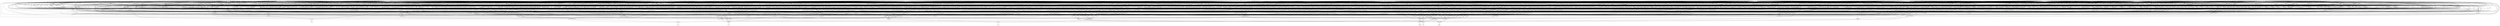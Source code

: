 digraph G {
    396 -> 416;
    366 -> 416;
    222 -> 416;
    83 -> 416;
    980 -> 83;
    889 -> 83;
    418 -> 83;
    643 -> 83;
    59 -> 980;
    467 -> 980;
    441 -> 980;
    473 -> 980;
    1065 -> 473;
    1063 -> 473;
    407 -> 473;
    455 -> 1063;
    59 -> 1063;
    439 -> 455;
    529 -> 455;
    624 -> 407;
    396 -> 407;
    435 -> 1065;
    439 -> 1065;
    529 -> 1065;
    687 -> 1065;
    378 -> 467;
    687 -> 467;
    435 -> 378;
    439 -> 378;
    396 -> 378;
    411 -> 441;
    982 -> 441;
    610 -> 441;
    529 -> 982;
    439 -> 982;
    439 -> 411;
    396 -> 411;
    529 -> 411;
    426 -> 610;
    59 -> 610;
    719 -> 889;
    356 -> 889;
    475 -> 889;
    1142 -> 889;
    401 -> 475;
    396 -> 475;
    380 -> 475;
    426 -> 380;
    687 -> 380;
    59 -> 401;
    529 -> 401;
    439 -> 1142;
    426 -> 1142;
    335 -> 1142;
    396 -> 1142;
    435 -> 335;
    624 -> 335;
    59 -> 335;
    439 -> 356;
    396 -> 356;
    687 -> 356;
    59 -> 719;
    426 -> 719;
    719 -> 418;
    318 -> 418;
    335 -> 418;
    500 -> 418;
    396 -> 500;
    426 -> 500;
    687 -> 318;
    439 -> 318;
    426 -> 643;
    439 -> 643;
    392 -> 643;
    249 -> 643;
    624 -> 249;
    435 -> 249;
    529 -> 392;
    687 -> 392;
    439 -> 392;
    296 -> 366;
    249 -> 366;
    397 -> 366;
    352 -> 366;
    426 -> 397;
    624 -> 397;
    850 -> 397;
    529 -> 850;
    59 -> 850;
    59 -> 352;
    687 -> 352;
    435 -> 352;
    529 -> 296;
    687 -> 296;
    392 -> 222;
    614 -> 222;
    426 -> 222;
    477 -> 222;
    335 -> 477;
    426 -> 477;
    352 -> 477;
    439 -> 477;
    439 -> 614;
    396 -> 614;
    529 -> 614;
    687 -> 614;
    176 -> 491;
    903 -> 491;
    526 -> 491;
    240 -> 491;
    519 -> 240;
    389 -> 240;
    598 -> 240;
    514 -> 240;
    447 -> 514;
    446 -> 514;
    509 -> 514;
    591 -> 514;
    539 -> 509;
    479 -> 509;
    413 -> 509;
    937 -> 509;
    348 -> 937;
    375 -> 937;
    663 -> 937;
    1041 -> 937;
    1074 -> 1041;
    348 -> 1041;
    59 -> 1041;
    663 -> 1041;
    529 -> 1074;
    399 -> 1074;
    426 -> 375;
    59 -> 375;
    399 -> 375;
    687 -> 375;
    576 -> 479;
    687 -> 479;
    624 -> 576;
    529 -> 576;
    610 -> 413;
    348 -> 413;
    566 -> 413;
    687 -> 413;
    327 -> 566;
    449 -> 566;
    348 -> 539;
    327 -> 539;
    399 -> 539;
    687 -> 591;
    194 -> 591;
    530 -> 591;
    1086 -> 530;
    566 -> 530;
    326 -> 530;
    59 -> 1086;
    687 -> 1086;
    327 -> 194;
    449 -> 194;
    435 -> 194;
    399 -> 194;
    569 -> 447;
    566 -> 447;
    326 -> 447;
    348 -> 569;
    435 -> 569;
    432 -> 569;
    624 -> 432;
    687 -> 432;
    379 -> 446;
    452 -> 446;
    449 -> 446;
    426 -> 379;
    326 -> 379;
    529 -> 452;
    663 -> 452;
    483 -> 389;
    360 -> 389;
    329 -> 389;
    547 -> 389;
    452 -> 329;
    339 -> 329;
    1155 -> 329;
    315 -> 329;
    649 -> 315;
    324 -> 315;
    529 -> 315;
    920 -> 315;
    137 -> 324;
    435 -> 324;
    399 -> 324;
    449 -> 137;
    327 -> 137;
    963 -> 920;
    362 -> 920;
    375 -> 920;
    535 -> 920;
    399 -> 963;
    326 -> 963;
    348 -> 535;
    327 -> 535;
    435 -> 362;
    687 -> 362;
    348 -> 649;
    327 -> 649;
    426 -> 649;
    399 -> 649;
    1100 -> 339;
    449 -> 339;
    326 -> 339;
    624 -> 1100;
    348 -> 1100;
    260 -> 1155;
    529 -> 1155;
    348 -> 260;
    426 -> 260;
    399 -> 260;
    663 -> 260;
    399 -> 547;
    476 -> 547;
    486 -> 547;
    718 -> 547;
    401 -> 476;
    348 -> 476;
    327 -> 476;
    592 -> 476;
    484 -> 592;
    382 -> 592;
    624 -> 484;
    327 -> 484;
    449 -> 382;
    529 -> 382;
    646 -> 718;
    309 -> 718;
    602 -> 718;
    624 -> 309;
    399 -> 309;
    449 -> 646;
    663 -> 646;
    624 -> 602;
    435 -> 602;
    663 -> 602;
    449 -> 486;
    435 -> 486;
    379 -> 486;
    79 -> 486;
    399 -> 79;
    663 -> 79;
    1086 -> 483;
    401 -> 483;
    599 -> 483;
    369 -> 483;
    399 -> 369;
    326 -> 369;
    663 -> 369;
    435 -> 599;
    624 -> 599;
    348 -> 599;
    59 -> 360;
    599 -> 360;
    302 -> 360;
    1074 -> 360;
    327 -> 302;
    326 -> 302;
    1086 -> 598;
    299 -> 598;
    377 -> 598;
    349 -> 598;
    494 -> 349;
    663 -> 349;
    559 -> 349;
    543 -> 349;
    719 -> 559;
    298 -> 559;
    348 -> 298;
    529 -> 298;
    327 -> 543;
    449 -> 543;
    435 -> 494;
    624 -> 494;
    327 -> 494;
    310 -> 299;
    663 -> 299;
    348 -> 310;
    449 -> 310;
    323 -> 377;
    529 -> 377;
    326 -> 377;
    327 -> 323;
    449 -> 323;
    426 -> 323;
    644 -> 519;
    687 -> 519;
    657 -> 519;
    297 -> 519;
    348 -> 657;
    432 -> 657;
    1086 -> 657;
    348 -> 644;
    435 -> 644;
    449 -> 297;
    326 -> 297;
    663 -> 297;
    457 -> 903;
    646 -> 903;
    346 -> 903;
    327 -> 903;
    657 -> 346;
    963 -> 346;
    319 -> 346;
    687 -> 346;
    426 -> 319;
    326 -> 319;
    249 -> 319;
    399 -> 319;
    326 -> 457;
    429 -> 457;
    559 -> 457;
    348 -> 429;
    292 -> 429;
    401 -> 429;
    435 -> 292;
    529 -> 292;
    291 -> 526;
    305 -> 526;
    546 -> 526;
    520 -> 526;
    370 -> 291;
    429 -> 291;
    543 -> 291;
    326 -> 291;
    624 -> 370;
    435 -> 370;
    529 -> 370;
    566 -> 305;
    379 -> 305;
    1041 -> 305;
    687 -> 305;
    557 -> 546;
    529 -> 546;
    563 -> 546;
    687 -> 546;
    348 -> 563;
    449 -> 563;
    426 -> 563;
    663 -> 563;
    449 -> 557;
    426 -> 557;
    326 -> 557;
    663 -> 557;
    365 -> 520;
    309 -> 520;
    449 -> 520;
    181 -> 520;
    327 -> 181;
    687 -> 181;
    348 -> 365;
    435 -> 365;
    326 -> 365;
    339 -> 176;
    511 -> 176;
    319 -> 176;
    528 -> 176;
    449 -> 511;
    59 -> 511;
    309 -> 511;
    348 -> 511;
    327 -> 528;
    529 -> 528;
    399 -> 371;
    481 -> 371;
    1175 -> 371;
    61 -> 371;
    663 -> 1175;
    494 -> 1175;
    336 -> 1175;
    572 -> 336;
    249 -> 336;
    365 -> 336;
    426 -> 572;
    326 -> 572;
    426 -> 61;
    335 -> 61;
    834 -> 61;
    624 -> 834;
    348 -> 834;
    326 -> 834;
    435 -> 481;
    624 -> 481;
    449 -> 481;
    696 -> 634;
    341 -> 634;
    368 -> 634;
    580 -> 634;
    584 -> 696;
    232 -> 696;
    303 -> 696;
    304 -> 696;
    127 -> 584;
    662 -> 584;
    424 -> 584;
    549 -> 584;
    333 -> 662;
    1056 -> 662;
    609 -> 662;
    342 -> 662;
    510 -> 342;
    425 -> 342;
    532 -> 342;
    956 -> 342;
    1137 -> 956;
    396 -> 956;
    327 -> 1137;
    426 -> 1137;
    596 -> 532;
    597 -> 532;
    449 -> 532;
    505 -> 532;
    59 -> 505;
    348 -> 505;
    399 -> 597;
    326 -> 597;
    663 -> 597;
    326 -> 596;
    399 -> 596;
    663 -> 596;
    348 -> 510;
    59 -> 510;
    449 -> 510;
    399 -> 425;
    326 -> 425;
    663 -> 425;
    601 -> 333;
    468 -> 333;
    669 -> 333;
    675 -> 333;
    59 -> 669;
    449 -> 669;
    399 -> 675;
    326 -> 675;
    663 -> 675;
    348 -> 675;
    663 -> 601;
    326 -> 601;
    399 -> 601;
    348 -> 468;
    59 -> 468;
    449 -> 468;
    510 -> 1056;
    672 -> 1056;
    611 -> 1056;
    95 -> 1056;
    326 -> 611;
    663 -> 611;
    399 -> 611;
    59 -> 95;
    449 -> 95;
    348 -> 95;
    399 -> 672;
    663 -> 672;
    326 -> 672;
    327 -> 609;
    426 -> 609;
    396 -> 609;
    300 -> 549;
    515 -> 549;
    615 -> 549;
    982 -> 549;
    556 -> 300;
    606 -> 300;
    560 -> 300;
    348 -> 300;
    617 -> 560;
    249 -> 560;
    59 -> 560;
    663 -> 560;
    449 -> 617;
    399 -> 617;
    687 -> 556;
    59 -> 556;
    624 -> 556;
    399 -> 606;
    449 -> 606;
    663 -> 606;
    543 -> 615;
    620 -> 615;
    63 -> 615;
    621 -> 615;
    1100 -> 620;
    59 -> 620;
    556 -> 621;
    107 -> 621;
    348 -> 621;
    399 -> 107;
    327 -> 107;
    249 -> 63;
    539 -> 63;
    59 -> 63;
    556 -> 515;
    693 -> 515;
    337 -> 515;
    638 -> 337;
    249 -> 337;
    423 -> 337;
    327 -> 638;
    663 -> 638;
    59 -> 423;
    399 -> 423;
    326 -> 423;
    399 -> 693;
    449 -> 693;
    84 -> 693;
    326 -> 693;
    327 -> 84;
    663 -> 84;
    355 -> 424;
    95 -> 424;
    272 -> 424;
    362 -> 424;
    597 -> 355;
    630 -> 355;
    640 -> 355;
    219 -> 640;
    992 -> 640;
    295 -> 640;
    399 -> 219;
    326 -> 219;
    663 -> 219;
    327 -> 992;
    396 -> 992;
    426 -> 992;
    439 -> 295;
    529 -> 295;
    204 -> 630;
    268 -> 630;
    396 -> 204;
    426 -> 204;
    327 -> 204;
    624 -> 268;
    439 -> 268;
    529 -> 268;
    59 -> 272;
    611 -> 272;
    117 -> 272;
    658 -> 272;
    992 -> 658;
    295 -> 658;
    624 -> 117;
    348 -> 117;
    449 -> 117;
    435 -> 127;
    439 -> 127;
    529 -> 127;
    1053 -> 232;
    453 -> 232;
    347 -> 232;
    573 -> 232;
    636 -> 1053;
    763 -> 1053;
    667 -> 1053;
    596 -> 1053;
    261 -> 667;
    538 -> 667;
    544 -> 667;
    992 -> 667;
    449 -> 544;
    957 -> 544;
    674 -> 544;
    296 -> 544;
    624 -> 957;
    59 -> 957;
    435 -> 674;
    439 -> 674;
    1090 -> 261;
    624 -> 261;
    435 -> 1090;
    439 -> 1090;
    687 -> 1090;
    348 -> 538;
    449 -> 538;
    59 -> 538;
    774 -> 636;
    390 -> 636;
    204 -> 636;
    92 -> 636;
    510 -> 390;
    680 -> 390;
    624 -> 680;
    439 -> 680;
    295 -> 774;
    645 -> 774;
    624 -> 645;
    59 -> 645;
    449 -> 645;
    687 -> 92;
    435 -> 92;
    449 -> 763;
    1152 -> 763;
    348 -> 763;
    694 -> 763;
    327 -> 694;
    396 -> 694;
    426 -> 694;
    624 -> 694;
    435 -> 1152;
    439 -> 1152;
    529 -> 1152;
    59 -> 1152;
    702 -> 453;
    318 -> 453;
    593 -> 453;
    620 -> 453;
    417 -> 702;
    496 -> 702;
    431 -> 702;
    601 -> 431;
    374 -> 431;
    426 -> 431;
    327 -> 374;
    449 -> 374;
    399 -> 496;
    326 -> 496;
    449 -> 417;
    327 -> 417;
    663 -> 417;
    426 -> 417;
    323 -> 593;
    369 -> 593;
    439 -> 593;
    705 -> 347;
    343 -> 347;
    713 -> 347;
    982 -> 347;
    402 -> 713;
    707 -> 713;
    66 -> 713;
    708 -> 713;
    327 -> 402;
    663 -> 402;
    301 -> 402;
    449 -> 301;
    426 -> 301;
    566 -> 66;
    596 -> 66;
    426 -> 66;
    399 -> 707;
    326 -> 707;
    59 -> 708;
    348 -> 708;
    435 -> 708;
    496 -> 705;
    402 -> 705;
    443 -> 705;
    963 -> 443;
    709 -> 443;
    498 -> 443;
    327 -> 709;
    426 -> 709;
    449 -> 498;
    663 -> 498;
    59 -> 343;
    644 -> 343;
    664 -> 573;
    406 -> 573;
    862 -> 573;
    318 -> 573;
    633 -> 406;
    399 -> 406;
    715 -> 406;
    558 -> 406;
    326 -> 633;
    449 -> 633;
    271 -> 633;
    327 -> 271;
    663 -> 271;
    326 -> 715;
    600 -> 715;
    611 -> 715;
    374 -> 715;
    449 -> 600;
    399 -> 600;
    327 -> 600;
    663 -> 600;
    426 -> 558;
    857 -> 558;
    348 -> 857;
    59 -> 857;
    624 -> 857;
    1174 -> 664;
    505 -> 664;
    624 -> 664;
    561 -> 1174;
    672 -> 1174;
    369 -> 1174;
    816 -> 1174;
    327 -> 561;
    449 -> 561;
    426 -> 561;
    426 -> 816;
    449 -> 816;
    327 -> 816;
    1071 -> 862;
    601 -> 862;
    682 -> 862;
    625 -> 862;
    1100 -> 1071;
    449 -> 1071;
    754 -> 625;
    219 -> 625;
    561 -> 625;
    348 -> 754;
    59 -> 754;
    59 -> 682;
    327 -> 682;
    426 -> 682;
    1031 -> 303;
    722 -> 303;
    973 -> 303;
    286 -> 303;
    95 -> 1031;
    100 -> 1031;
    354 -> 1031;
    276 -> 1031;
    387 -> 100;
    381 -> 100;
    267 -> 100;
    672 -> 100;
    279 -> 267;
    656 -> 267;
    624 -> 279;
    439 -> 279;
    687 -> 279;
    327 -> 656;
    426 -> 656;
    396 -> 656;
    426 -> 381;
    396 -> 381;
    331 -> 381;
    435 -> 331;
    439 -> 331;
    687 -> 331;
    529 -> 331;
    327 -> 387;
    663 -> 387;
    266 -> 387;
    326 -> 266;
    399 -> 266;
    166 -> 276;
    265 -> 276;
    1006 -> 276;
    262 -> 276;
    697 -> 166;
    628 -> 166;
    439 -> 697;
    687 -> 697;
    327 -> 628;
    396 -> 628;
    348 -> 262;
    436 -> 262;
    257 -> 262;
    1065 -> 262;
    399 -> 436;
    396 -> 436;
    426 -> 257;
    663 -> 257;
    624 -> 265;
    348 -> 265;
    59 -> 265;
    435 -> 1006;
    399 -> 1006;
    256 -> 354;
    254 -> 354;
    572 -> 354;
    846 -> 354;
    510 -> 846;
    425 -> 846;
    331 -> 846;
    632 -> 846;
    327 -> 632;
    426 -> 632;
    396 -> 632;
    407 -> 256;
    1065 -> 256;
    554 -> 254;
    663 -> 254;
    449 -> 554;
    399 -> 554;
    247 -> 722;
    59 -> 722;
    502 -> 722;
    249 -> 722;
    318 -> 502;
    243 -> 502;
    1012 -> 502;
    241 -> 502;
    379 -> 243;
    566 -> 243;
    557 -> 243;
    500 -> 241;
    963 -> 241;
    810 -> 241;
    529 -> 810;
    327 -> 810;
    982 -> 1012;
    255 -> 1012;
    449 -> 1012;
    426 -> 255;
    326 -> 255;
    663 -> 255;
    270 -> 247;
    732 -> 247;
    256 -> 247;
    685 -> 247;
    356 -> 732;
    655 -> 732;
    624 -> 655;
    435 -> 655;
    290 -> 270;
    1189 -> 270;
    326 -> 270;
    663 -> 290;
    327 -> 290;
    399 -> 1189;
    449 -> 1189;
    1189 -> 685;
    302 -> 685;
    175 -> 973;
    463 -> 973;
    1117 -> 973;
    236 -> 973;
    285 -> 175;
    201 -> 175;
    231 -> 175;
    603 -> 175;
    95 -> 231;
    425 -> 231;
    318 -> 603;
    229 -> 603;
    624 -> 603;
    426 -> 229;
    327 -> 229;
    426 -> 285;
    227 -> 285;
    624 -> 227;
    439 -> 227;
    529 -> 227;
    59 -> 227;
    435 -> 201;
    226 -> 201;
    59 -> 201;
    396 -> 226;
    399 -> 226;
    326 -> 226;
    663 -> 226;
    438 -> 463;
    565 -> 463;
    256 -> 463;
    423 -> 463;
    687 -> 565;
    218 -> 565;
    327 -> 218;
    435 -> 218;
    500 -> 438;
    963 -> 438;
    468 -> 438;
    392 -> 1117;
    218 -> 1117;
    613 -> 1117;
    1182 -> 1117;
    369 -> 1182;
    1137 -> 1182;
    216 -> 1182;
    439 -> 1182;
    348 -> 216;
    59 -> 216;
    449 -> 216;
    435 -> 216;
    426 -> 613;
    399 -> 613;
    326 -> 613;
    215 -> 236;
    680 -> 236;
    214 -> 236;
    340 -> 236;
    435 -> 340;
    572 -> 340;
    498 -> 340;
    614 -> 340;
    676 -> 215;
    891 -> 215;
    59 -> 676;
    348 -> 676;
    449 -> 676;
    426 -> 891;
    396 -> 891;
    327 -> 891;
    687 -> 214;
    529 -> 214;
    534 -> 286;
    209 -> 286;
    478 -> 286;
    211 -> 286;
    392 -> 534;
    249 -> 534;
    1011 -> 534;
    256 -> 534;
    554 -> 1011;
    59 -> 1011;
    326 -> 1011;
    663 -> 1011;
    208 -> 209;
    289 -> 209;
    307 -> 209;
    137 -> 307;
    265 -> 307;
    430 -> 307;
    567 -> 307;
    439 -> 430;
    687 -> 430;
    529 -> 430;
    435 -> 430;
    396 -> 567;
    399 -> 567;
    426 -> 567;
    326 -> 567;
    449 -> 289;
    572 -> 289;
    271 -> 208;
    92 -> 208;
    982 -> 208;
    689 -> 478;
    732 -> 478;
    691 -> 478;
    435 -> 691;
    59 -> 691;
    614 -> 691;
    219 -> 691;
    327 -> 689;
    426 -> 689;
    399 -> 689;
    326 -> 689;
    205 -> 211;
    203 -> 211;
    1028 -> 211;
    965 -> 211;
    290 -> 965;
    352 -> 965;
    199 -> 965;
    583 -> 965;
    624 -> 199;
    439 -> 199;
    348 -> 583;
    399 -> 583;
    219 -> 205;
    430 -> 205;
    396 -> 203;
    327 -> 203;
    426 -> 203;
    624 -> 203;
    348 -> 1028;
    449 -> 1028;
    197 -> 304;
    195 -> 304;
    193 -> 304;
    167 -> 304;
    581 -> 167;
    676 -> 167;
    695 -> 167;
    127 -> 167;
    192 -> 695;
    552 -> 695;
    326 -> 695;
    627 -> 695;
    117 -> 627;
    609 -> 627;
    635 -> 627;
    196 -> 627;
    426 -> 635;
    399 -> 635;
    663 -> 635;
    624 -> 196;
    348 -> 196;
    396 -> 196;
    426 -> 192;
    399 -> 192;
    624 -> 552;
    327 -> 552;
    396 -> 552;
    597 -> 581;
    331 -> 581;
    632 -> 581;
    191 -> 581;
    601 -> 191;
    279 -> 191;
    656 -> 191;
    190 -> 197;
    916 -> 197;
    185 -> 197;
    184 -> 197;
    326 -> 185;
    507 -> 185;
    668 -> 185;
    345 -> 185;
    613 -> 345;
    552 -> 345;
    426 -> 668;
    396 -> 668;
    435 -> 507;
    327 -> 507;
    449 -> 507;
    76 -> 190;
    183 -> 190;
    396 -> 190;
    624 -> 76;
    449 -> 76;
    426 -> 183;
    326 -> 183;
    663 -> 183;
    543 -> 916;
    179 -> 916;
    624 -> 179;
    426 -> 179;
    326 -> 179;
    396 -> 179;
    439 -> 184;
    529 -> 184;
    687 -> 184;
    672 -> 193;
    178 -> 193;
    353 -> 193;
    177 -> 193;
    174 -> 353;
    112 -> 353;
    982 -> 353;
    644 -> 353;
    543 -> 112;
    791 -> 112;
    59 -> 112;
    326 -> 112;
    426 -> 791;
    399 -> 791;
    663 -> 791;
    391 -> 174;
    877 -> 174;
    369 -> 174;
    173 -> 174;
    327 -> 173;
    449 -> 173;
    426 -> 173;
    59 -> 173;
    426 -> 391;
    399 -> 391;
    326 -> 391;
    663 -> 391;
    327 -> 877;
    59 -> 877;
    449 -> 877;
    658 -> 178;
    362 -> 178;
    510 -> 178;
    537 -> 178;
    468 -> 537;
    204 -> 537;
    430 -> 537;
    448 -> 177;
    440 -> 177;
    961 -> 177;
    171 -> 177;
    369 -> 448;
    676 -> 448;
    425 -> 440;
    95 -> 440;
    468 -> 440;
    597 -> 440;
    680 -> 961;
    229 -> 961;
    396 -> 961;
    687 -> 961;
    107 -> 171;
    606 -> 171;
    184 -> 171;
    739 -> 171;
    624 -> 739;
    326 -> 739;
    396 -> 739;
    59 -> 739;
    482 -> 195;
    284 -> 195;
    310 -> 195;
    1137 -> 284;
    714 -> 284;
    407 -> 284;
    358 -> 284;
    426 -> 714;
    663 -> 714;
    435 -> 358;
    439 -> 358;
    687 -> 358;
    485 -> 482;
    609 -> 482;
    680 -> 482;
    687 -> 482;
    435 -> 485;
    529 -> 485;
    687 -> 341;
    170 -> 341;
    660 -> 341;
    859 -> 341;
    252 -> 660;
    992 -> 660;
    314 -> 660;
    620 -> 660;
    168 -> 314;
    374 -> 314;
    567 -> 314;
    720 -> 314;
    163 -> 720;
    241 -> 720;
    449 -> 720;
    296 -> 163;
    500 -> 163;
    601 -> 163;
    529 -> 168;
    358 -> 168;
    296 -> 252;
    674 -> 252;
    425 -> 252;
    202 -> 252;
    435 -> 202;
    449 -> 202;
    326 -> 202;
    393 -> 202;
    439 -> 393;
    529 -> 393;
    687 -> 393;
    162 -> 859;
    426 -> 859;
    182 -> 859;
    982 -> 859;
    596 -> 182;
    561 -> 182;
    263 -> 182;
    160 -> 182;
    159 -> 160;
    687 -> 160;
    644 -> 160;
    351 -> 160;
    554 -> 159;
    257 -> 159;
    147 -> 159;
    399 -> 147;
    449 -> 147;
    426 -> 147;
    327 -> 147;
    229 -> 351;
    155 -> 351;
    618 -> 351;
    399 -> 155;
    326 -> 155;
    663 -> 155;
    59 -> 155;
    348 -> 618;
    449 -> 618;
    435 -> 263;
    348 -> 263;
    59 -> 263;
    153 -> 162;
    263 -> 162;
    324 -> 162;
    652 -> 162;
    597 -> 153;
    611 -> 153;
    327 -> 153;
    449 -> 153;
    601 -> 652;
    538 -> 652;
    529 -> 170;
    199 -> 170;
    101 -> 170;
    151 -> 170;
    150 -> 151;
    1100 -> 151;
    359 -> 151;
    982 -> 151;
    165 -> 150;
    816 -> 150;
    791 -> 150;
    399 -> 165;
    229 -> 165;
    484 -> 359;
    613 -> 359;
    1071 -> 359;
    257 -> 359;
    84 -> 101;
    572 -> 101;
    449 -> 101;
    650 -> 368;
    969 -> 368;
    172 -> 368;
    384 -> 368;
    435 -> 650;
    458 -> 650;
    146 -> 650;
    797 -> 650;
    977 -> 797;
    432 -> 797;
    294 -> 797;
    369 -> 797;
    422 -> 294;
    1063 -> 294;
    321 -> 294;
    67 -> 294;
    316 -> 67;
    312 -> 67;
    143 -> 67;
    142 -> 67;
    435 -> 312;
    348 -> 312;
    449 -> 312;
    624 -> 316;
    348 -> 316;
    327 -> 316;
    439 -> 143;
    529 -> 143;
    687 -> 143;
    449 -> 142;
    327 -> 142;
    426 -> 142;
    396 -> 142;
    426 -> 321;
    396 -> 321;
    680 -> 321;
    273 -> 321;
    435 -> 273;
    529 -> 273;
    687 -> 273;
    656 -> 422;
    312 -> 422;
    219 -> 977;
    140 -> 977;
    464 -> 977;
    658 -> 977;
    663 -> 464;
    928 -> 464;
    449 -> 464;
    496 -> 464;
    348 -> 928;
    59 -> 928;
    449 -> 140;
    59 -> 140;
    348 -> 140;
    641 -> 146;
    327 -> 146;
    555 -> 146;
    704 -> 146;
    661 -> 555;
    411 -> 555;
    449 -> 555;
    259 -> 555;
    184 -> 259;
    135 -> 259;
    411 -> 259;
    543 -> 259;
    399 -> 135;
    663 -> 135;
    396 -> 135;
    687 -> 661;
    435 -> 661;
    663 -> 661;
    356 -> 641;
    529 -> 641;
    1077 -> 641;
    399 -> 641;
    435 -> 1077;
    439 -> 1077;
    396 -> 1077;
    529 -> 1077;
    624 -> 704;
    348 -> 704;
    59 -> 704;
    630 -> 458;
    676 -> 458;
    596 -> 458;
    1083 -> 458;
    330 -> 1083;
    960 -> 1083;
    451 -> 1083;
    438 -> 1083;
    510 -> 960;
    204 -> 960;
    326 -> 330;
    214 -> 330;
    680 -> 330;
    529 -> 451;
    663 -> 451;
    327 -> 451;
    710 -> 969;
    891 -> 969;
    224 -> 969;
    184 -> 969;
    131 -> 224;
    235 -> 224;
    117 -> 224;
    228 -> 224;
    316 -> 228;
    223 -> 228;
    422 -> 228;
    1140 -> 228;
    129 -> 1140;
    436 -> 1140;
    257 -> 1140;
    624 -> 129;
    348 -> 129;
    399 -> 223;
    668 -> 223;
    229 -> 131;
    396 -> 131;
    663 -> 235;
    668 -> 235;
    126 -> 710;
    331 -> 710;
    754 -> 710;
    123 -> 710;
    770 -> 123;
    505 -> 123;
    399 -> 123;
    114 -> 123;
    687 -> 114;
    676 -> 114;
    680 -> 114;
    369 -> 114;
    455 -> 770;
    575 -> 770;
    624 -> 575;
    435 -> 575;
    687 -> 575;
    663 -> 126;
    449 -> 126;
    399 -> 126;
    326 -> 126;
    113 -> 172;
    89 -> 172;
    265 -> 172;
    626 -> 172;
    111 -> 626;
    735 -> 626;
    513 -> 626;
    279 -> 626;
    609 -> 111;
    956 -> 111;
    663 -> 111;
    266 -> 111;
    110 -> 513;
    538 -> 513;
    426 -> 513;
    327 -> 110;
    663 -> 110;
    471 -> 110;
    399 -> 471;
    326 -> 471;
    396 -> 471;
    348 -> 735;
    59 -> 735;
    449 -> 735;
    79 -> 113;
    358 -> 113;
    943 -> 113;
    396 -> 113;
    106 -> 943;
    485 -> 943;
    687 -> 943;
    1189 -> 106;
    439 -> 106;
    327 -> 106;
    449 -> 89;
    467 -> 89;
    663 -> 89;
    741 -> 384;
    504 -> 384;
    497 -> 384;
    540 -> 384;
    574 -> 497;
    104 -> 497;
    103 -> 497;
    249 -> 497;
    277 -> 103;
    529 -> 103;
    282 -> 103;
    439 -> 103;
    379 -> 282;
    79 -> 282;
    617 -> 277;
    302 -> 277;
    426 -> 277;
    260 -> 277;
    99 -> 574;
    137 -> 574;
    993 -> 574;
    672 -> 574;
    204 -> 99;
    220 -> 99;
    439 -> 220;
    687 -> 220;
    529 -> 220;
    500 -> 993;
    374 -> 993;
    393 -> 993;
    499 -> 104;
    348 -> 104;
    550 -> 104;
    318 -> 104;
    426 -> 499;
    566 -> 499;
    635 -> 499;
    535 -> 550;
    192 -> 550;
    563 -> 550;
    689 -> 550;
    632 -> 504;
    189 -> 504;
    97 -> 504;
    524 -> 504;
    426 -> 97;
    396 -> 97;
    225 -> 97;
    735 -> 97;
    327 -> 225;
    663 -> 225;
    266 -> 225;
    597 -> 524;
    538 -> 524;
    891 -> 524;
    601 -> 189;
    768 -> 189;
    348 -> 768;
    59 -> 768;
    449 -> 768;
    161 -> 540;
    982 -> 540;
    93 -> 540;
    279 -> 540;
    328 -> 93;
    426 -> 93;
    396 -> 93;
    474 -> 93;
    601 -> 474;
    1137 -> 474;
    768 -> 474;
    396 -> 474;
    327 -> 328;
    663 -> 328;
    496 -> 328;
    140 -> 328;
    308 -> 161;
    313 -> 161;
    699 -> 161;
    91 -> 161;
    137 -> 308;
    611 -> 308;
    708 -> 308;
    426 -> 308;
    323 -> 91;
    88 -> 91;
    995 -> 91;
    539 -> 91;
    624 -> 995;
    435 -> 995;
    426 -> 995;
    624 -> 88;
    435 -> 88;
    348 -> 88;
    602 -> 313;
    618 -> 313;
    426 -> 313;
    348 -> 699;
    87 -> 699;
    352 -> 699;
    327 -> 87;
    399 -> 87;
    624 -> 741;
    439 -> 741;
    529 -> 741;
    687 -> 741;
    118 -> 580;
    586 -> 580;
    86 -> 580;
    109 -> 580;
    867 -> 118;
    85 -> 118;
    1067 -> 118;
    124 -> 118;
    583 -> 867;
    284 -> 867;
    82 -> 867;
    399 -> 82;
    417 -> 82;
    281 -> 82;
    81 -> 82;
    199 -> 81;
    412 -> 81;
    59 -> 81;
    348 -> 412;
    687 -> 412;
    348 -> 281;
    326 -> 281;
    269 -> 85;
    352 -> 85;
    199 -> 85;
    96 -> 85;
    299 -> 269;
    270 -> 269;
    411 -> 96;
    647 -> 96;
    166 -> 96;
    357 -> 96;
    435 -> 357;
    59 -> 357;
    310 -> 357;
    663 -> 647;
    687 -> 647;
    799 -> 1067;
    139 -> 1067;
    239 -> 1067;
    651 -> 1067;
    326 -> 799;
    136 -> 799;
    220 -> 799;
    215 -> 799;
    399 -> 136;
    663 -> 136;
    470 -> 139;
    297 -> 139;
    393 -> 139;
    149 -> 139;
    529 -> 470;
    655 -> 470;
    610 -> 470;
    396 -> 149;
    59 -> 149;
    234 -> 239;
    75 -> 239;
    369 -> 239;
    1090 -> 239;
    468 -> 75;
    632 -> 75;
    449 -> 234;
    426 -> 234;
    396 -> 234;
    265 -> 234;
    597 -> 651;
    694 -> 651;
    331 -> 651;
    735 -> 651;
    488 -> 124;
    1145 -> 124;
    245 -> 124;
    1130 -> 124;
    288 -> 488;
    489 -> 488;
    640 -> 488;
    71 -> 488;
    449 -> 71;
    348 -> 71;
    408 -> 71;
    624 -> 408;
    435 -> 408;
    687 -> 408;
    59 -> 288;
    326 -> 288;
    485 -> 288;
    356 -> 288;
    628 -> 489;
    516 -> 489;
    449 -> 516;
    439 -> 516;
    687 -> 516;
    81 -> 1145;
    225 -> 1145;
    301 -> 1145;
    350 -> 1145;
    204 -> 350;
    140 -> 350;
    220 -> 350;
    69 -> 350;
    399 -> 69;
    663 -> 69;
    326 -> 69;
    624 -> 69;
    638 -> 245;
    930 -> 245;
    794 -> 245;
    130 -> 245;
    426 -> 930;
    669 -> 930;
    575 -> 930;
    455 -> 930;
    687 -> 130;
    694 -> 130;
    768 -> 130;
    601 -> 130;
    396 -> 794;
    326 -> 794;
    328 -> 1130;
    711 -> 1130;
    65 -> 1130;
    256 -> 1130;
    348 -> 65;
    158 -> 65;
    663 -> 65;
    64 -> 65;
    426 -> 158;
    399 -> 158;
    348 -> 64;
    449 -> 64;
    426 -> 64;
    663 -> 64;
    426 -> 711;
    396 -> 711;
    741 -> 711;
    493 -> 586;
    145 -> 586;
    144 -> 586;
    60 -> 586;
    58 -> 493;
    948 -> 493;
    570 -> 493;
    128 -> 493;
    311 -> 58;
    184 -> 58;
    57 -> 58;
    501 -> 58;
    528 -> 501;
    309 -> 501;
    92 -> 501;
    115 -> 501;
    396 -> 115;
    426 -> 115;
    326 -> 115;
    309 -> 311;
    107 -> 311;
    396 -> 311;
    435 -> 57;
    348 -> 57;
    59 -> 57;
    723 -> 948;
    168 -> 948;
    725 -> 948;
    674 -> 725;
    369 -> 725;
    628 -> 725;
    727 -> 725;
    348 -> 727;
    59 -> 727;
    449 -> 727;
    426 -> 727;
    538 -> 723;
    632 -> 723;
    1065 -> 570;
    72 -> 570;
    728 -> 570;
    407 -> 728;
    674 -> 728;
    401 -> 728;
    369 -> 728;
    399 -> 72;
    668 -> 72;
    129 -> 72;
    896 -> 128;
    485 -> 128;
    356 -> 128;
    731 -> 128;
    184 -> 731;
    135 -> 731;
    57 -> 731;
    624 -> 896;
    59 -> 896;
    734 -> 896;
    348 -> 734;
    399 -> 734;
    663 -> 734;
    364 -> 145;
    385 -> 145;
    737 -> 145;
    740 -> 145;
    960 -> 364;
    205 -> 364;
    400 -> 364;
    369 -> 400;
    268 -> 400;
    891 -> 400;
    768 -> 400;
    256 -> 385;
    618 -> 385;
    426 -> 385;
    742 -> 385;
    310 -> 742;
    369 -> 742;
    1152 -> 742;
    632 -> 742;
    1065 -> 737;
    744 -> 737;
    853 -> 737;
    203 -> 737;
    369 -> 853;
    768 -> 853;
    59 -> 744;
    327 -> 744;
    471 -> 744;
    614 -> 740;
    1019 -> 740;
    683 -> 740;
    435 -> 1019;
    327 -> 1019;
    613 -> 1019;
    663 -> 683;
    668 -> 683;
    312 -> 683;
    184 -> 683;
    724 -> 144;
    745 -> 144;
    746 -> 144;
    749 -> 724;
    282 -> 724;
    253 -> 724;
    755 -> 724;
    995 -> 755;
    226 -> 755;
    392 -> 253;
    572 -> 253;
    136 -> 253;
    756 -> 749;
    655 -> 749;
    439 -> 756;
    396 -> 756;
    243 -> 745;
    732 -> 745;
    757 -> 745;
    256 -> 745;
    379 -> 757;
    449 -> 757;
    687 -> 746;
    435 -> 746;
    326 -> 746;
    827 -> 746;
    411 -> 827;
    543 -> 827;
    761 -> 827;
    624 -> 761;
    59 -> 761;
    1107 -> 60;
    258 -> 60;
    762 -> 60;
    764 -> 60;
    765 -> 1107;
    283 -> 1107;
    766 -> 1107;
    853 -> 1107;
    609 -> 766;
    680 -> 766;
    529 -> 765;
    136 -> 765;
    566 -> 765;
    754 -> 283;
    92 -> 283;
    439 -> 283;
    769 -> 258;
    1065 -> 258;
    1041 -> 258;
    749 -> 258;
    348 -> 769;
    87 -> 769;
    668 -> 769;
    726 -> 762;
    184 -> 762;
    770 -> 762;
    775 -> 762;
    617 -> 775;
    747 -> 775;
    663 -> 775;
    59 -> 747;
    426 -> 747;
    396 -> 747;
    348 -> 747;
    344 -> 726;
    776 -> 726;
    435 -> 344;
    59 -> 344;
    449 -> 344;
    326 -> 776;
    663 -> 776;
    396 -> 776;
    723 -> 764;
    219 -> 764;
    393 -> 764;
    1025 -> 764;
    614 -> 1025;
    572 -> 1025;
    136 -> 1025;
    127 -> 86;
    789 -> 86;
    779 -> 86;
    119 -> 86;
    780 -> 779;
    425 -> 779;
    204 -> 779;
    781 -> 780;
    92 -> 780;
    774 -> 780;
    644 -> 780;
    295 -> 781;
    265 -> 781;
    468 -> 781;
    680 -> 781;
    785 -> 789;
    656 -> 789;
    783 -> 789;
    131 -> 789;
    140 -> 783;
    611 -> 783;
    652 -> 783;
    596 -> 785;
    597 -> 785;
    449 -> 785;
    928 -> 785;
    607 -> 119;
    982 -> 119;
    1146 -> 119;
    624 -> 119;
    99 -> 1146;
    1028 -> 1146;
    155 -> 1146;
    788 -> 1146;
    611 -> 788;
    204 -> 788;
    538 -> 788;
    331 -> 788;
    790 -> 607;
    1144 -> 607;
    352 -> 607;
    792 -> 607;
    87 -> 790;
    566 -> 790;
    326 -> 790;
    554 -> 1144;
    326 -> 1144;
    310 -> 1144;
    663 -> 1144;
    249 -> 792;
    102 -> 792;
    59 -> 792;
    663 -> 102;
    327 -> 102;
    326 -> 102;
    449 -> 102;
    1097 -> 109;
    795 -> 109;
    798 -> 109;
    251 -> 109;
    1077 -> 1097;
    800 -> 1097;
    801 -> 1097;
    802 -> 1097;
    804 -> 801;
    425 -> 801;
    694 -> 801;
    806 -> 804;
    1090 -> 804;
    449 -> 804;
    928 -> 804;
    435 -> 806;
    439 -> 806;
    529 -> 806;
    108 -> 802;
    127 -> 802;
    225 -> 802;
    751 -> 802;
    255 -> 108;
    396 -> 108;
    250 -> 108;
    76 -> 108;
    327 -> 250;
    426 -> 250;
    396 -> 250;
    326 -> 250;
    356 -> 751;
    719 -> 751;
    510 -> 751;
    680 -> 751;
    117 -> 800;
    714 -> 800;
    192 -> 800;
    316 -> 800;
    808 -> 795;
    1077 -> 795;
    585 -> 795;
    809 -> 795;
    439 -> 585;
    226 -> 585;
    811 -> 585;
    812 -> 585;
    455 -> 811;
    327 -> 811;
    396 -> 812;
    399 -> 812;
    326 -> 812;
    624 -> 808;
    423 -> 808;
    327 -> 808;
    813 -> 808;
    761 -> 813;
    449 -> 813;
    326 -> 813;
    663 -> 813;
    719 -> 809;
    575 -> 809;
    815 -> 798;
    127 -> 798;
    735 -> 798;
    717 -> 798;
    163 -> 717;
    216 -> 717;
    628 -> 815;
    391 -> 815;
    131 -> 815;
    672 -> 815;
    468 -> 251;
    217 -> 251;
    237 -> 251;
    818 -> 251;
    821 -> 237;
    94 -> 237;
    822 -> 237;
    824 -> 237;
    149 -> 94;
    64 -> 94;
    290 -> 821;
    348 -> 821;
    670 -> 821;
    610 -> 821;
    396 -> 670;
    399 -> 670;
    812 -> 822;
    826 -> 822;
    794 -> 822;
    173 -> 822;
    327 -> 826;
    426 -> 826;
    59 -> 826;
    655 -> 824;
    393 -> 824;
    166 -> 217;
    738 -> 217;
    219 -> 738;
    668 -> 738;
    829 -> 818;
    768 -> 818;
    482 -> 818;
    583 -> 818;
    455 -> 829;
    219 -> 829;
    668 -> 829;
    327 -> 829;
    830 -> 870;
    521 -> 870;
    415 -> 870;
    427 -> 870;
    460 -> 830;
    73 -> 830;
    832 -> 830;
    836 -> 830;
    837 -> 832;
    449 -> 832;
    838 -> 832;
    411 -> 832;
    842 -> 838;
    819 -> 838;
    426 -> 819;
    117 -> 819;
    326 -> 819;
    690 -> 819;
    761 -> 690;
    449 -> 690;
    761 -> 842;
    618 -> 842;
    529 -> 837;
    496 -> 837;
    500 -> 837;
    843 -> 837;
    576 -> 843;
    845 -> 843;
    309 -> 843;
    115 -> 843;
    396 -> 845;
    399 -> 845;
    687 -> 845;
    444 -> 836;
    847 -> 836;
    849 -> 836;
    587 -> 836;
    357 -> 444;
    863 -> 444;
    356 -> 444;
    983 -> 444;
    854 -> 983;
    506 -> 983;
    856 -> 983;
    449 -> 983;
    439 -> 506;
    380 -> 506;
    399 -> 506;
    59 -> 854;
    129 -> 854;
    298 -> 856;
    687 -> 856;
    680 -> 856;
    266 -> 856;
    426 -> 863;
    312 -> 863;
    322 -> 863;
    435 -> 322;
    59 -> 322;
    449 -> 322;
    326 -> 322;
    861 -> 847;
    500 -> 847;
    712 -> 847;
    516 -> 847;
    399 -> 712;
    739 -> 712;
    72 -> 712;
    74 -> 712;
    326 -> 74;
    396 -> 74;
    158 -> 74;
    1028 -> 861;
    512 -> 861;
    805 -> 861;
    1006 -> 805;
    449 -> 805;
    348 -> 805;
    214 -> 805;
    529 -> 512;
    432 -> 512;
    325 -> 512;
    529 -> 325;
    399 -> 325;
    687 -> 325;
    687 -> 849;
    864 -> 849;
    449 -> 849;
    893 -> 849;
    752 -> 893;
    866 -> 893;
    156 -> 893;
    57 -> 893;
    396 -> 156;
    380 -> 156;
    439 -> 156;
    399 -> 156;
    378 -> 752;
    1152 -> 752;
    426 -> 866;
    326 -> 866;
    399 -> 866;
    496 -> 864;
    1185 -> 864;
    868 -> 864;
    59 -> 1185;
    435 -> 1185;
    782 -> 1185;
    529 -> 782;
    426 -> 782;
    439 -> 868;
    365 -> 868;
    529 -> 868;
    399 -> 868;
    869 -> 587;
    184 -> 587;
    872 -> 587;
    449 -> 587;
    875 -> 872;
    220 -> 872;
    876 -> 872;
    704 -> 872;
    399 -> 876;
    756 -> 876;
    879 -> 876;
    426 -> 879;
    439 -> 879;
    529 -> 879;
    399 -> 879;
    326 -> 875;
    719 -> 875;
    624 -> 875;
    348 -> 875;
    599 -> 869;
    668 -> 869;
    739 -> 869;
    399 -> 869;
    863 -> 460;
    819 -> 460;
    756 -> 460;
    399 -> 460;
    880 -> 73;
    624 -> 73;
    490 -> 73;
    426 -> 73;
    449 -> 880;
    348 -> 880;
    92 -> 880;
    529 -> 880;
    529 -> 490;
    735 -> 490;
    432 -> 490;
    885 -> 521;
    317 -> 521;
    886 -> 521;
    887 -> 521;
    851 -> 887;
    888 -> 887;
    671 -> 887;
    890 -> 887;
    127 -> 851;
    894 -> 851;
    895 -> 851;
    409 -> 851;
    533 -> 409;
    481 -> 409;
    198 -> 409;
    192 -> 409;
    432 -> 198;
    735 -> 198;
    1100 -> 198;
    292 -> 198;
    897 -> 533;
    899 -> 533;
    754 -> 533;
    845 -> 533;
    396 -> 899;
    426 -> 899;
    399 -> 899;
    687 -> 897;
    529 -> 897;
    348 -> 897;
    901 -> 895;
    220 -> 895;
    449 -> 895;
    426 -> 901;
    57 -> 901;
    281 -> 901;
    399 -> 901;
    669 -> 894;
    471 -> 894;
    223 -> 894;
    1028 -> 894;
    249 -> 888;
    399 -> 888;
    326 -> 888;
    958 -> 888;
    904 -> 958;
    379 -> 958;
    907 -> 958;
    1033 -> 958;
    957 -> 907;
    449 -> 907;
    382 -> 1033;
    399 -> 1033;
    687 -> 1033;
    834 -> 1033;
    399 -> 904;
    529 -> 904;
    393 -> 671;
    871 -> 671;
    881 -> 671;
    541 -> 671;
    192 -> 541;
    216 -> 541;
    687 -> 541;
    548 -> 541;
    76 -> 548;
    127 -> 548;
    396 -> 548;
    449 -> 871;
    348 -> 871;
    707 -> 871;
    249 -> 881;
    909 -> 881;
    326 -> 881;
    687 -> 909;
    529 -> 909;
    449 -> 909;
    436 -> 890;
    288 -> 890;
    536 -> 890;
    168 -> 536;
    610 -> 536;
    538 -> 536;
    743 -> 885;
    704 -> 885;
    910 -> 885;
    449 -> 885;
    399 -> 910;
    572 -> 910;
    522 -> 910;
    850 -> 522;
    697 -> 522;
    426 -> 743;
    393 -> 743;
    356 -> 743;
    399 -> 743;
    659 -> 886;
    912 -> 886;
    449 -> 886;
    914 -> 886;
    917 -> 914;
    449 -> 914;
    918 -> 914;
    620 -> 914;
    449 -> 918;
    687 -> 918;
    426 -> 918;
    904 -> 918;
    426 -> 917;
    529 -> 917;
    399 -> 917;
    1086 -> 659;
    435 -> 659;
    348 -> 659;
    879 -> 659;
    674 -> 912;
    266 -> 912;
    897 -> 912;
    919 -> 317;
    356 -> 317;
    904 -> 317;
    572 -> 919;
    704 -> 919;
    57 -> 919;
    922 -> 415;
    332 -> 415;
    923 -> 415;
    906 -> 415;
    924 -> 922;
    925 -> 922;
    878 -> 922;
    823 -> 922;
    399 -> 924;
    926 -> 924;
    927 -> 924;
    932 -> 924;
    435 -> 927;
    907 -> 927;
    192 -> 927;
    479 -> 927;
    59 -> 932;
    880 -> 932;
    426 -> 932;
    1122 -> 932;
    399 -> 1122;
    624 -> 1122;
    510 -> 1122;
    445 -> 1122;
    396 -> 445;
    529 -> 445;
    687 -> 445;
    76 -> 926;
    934 -> 926;
    295 -> 926;
    326 -> 934;
    348 -> 934;
    908 -> 925;
    582 -> 925;
    873 -> 925;
    935 -> 925;
    435 -> 908;
    522 -> 908;
    289 -> 908;
    59 -> 908;
    435 -> 582;
    449 -> 582;
    936 -> 582;
    803 -> 582;
    326 -> 803;
    879 -> 803;
    449 -> 803;
    761 -> 803;
    326 -> 936;
    668 -> 936;
    697 -> 936;
    481 -> 873;
    883 -> 873;
    399 -> 873;
    939 -> 873;
    59 -> 939;
    220 -> 939;
    613 -> 939;
    449 -> 939;
    59 -> 883;
    396 -> 883;
    687 -> 883;
    326 -> 883;
    379 -> 935;
    624 -> 935;
    941 -> 935;
    833 -> 935;
    439 -> 941;
    273 -> 941;
    399 -> 941;
    382 -> 833;
    496 -> 833;
    556 -> 833;
    426 -> 833;
    942 -> 878;
    944 -> 878;
    670 -> 878;
    481 -> 878;
    957 -> 944;
    298 -> 944;
    435 -> 942;
    529 -> 942;
    687 -> 942;
    149 -> 823;
    805 -> 823;
    946 -> 823;
    949 -> 946;
    164 -> 946;
    866 -> 946;
    449 -> 946;
    624 -> 164;
    439 -> 164;
    396 -> 164;
    624 -> 949;
    59 -> 949;
    439 -> 949;
    687 -> 949;
    930 -> 332;
    531 -> 332;
    950 -> 332;
    951 -> 332;
    426 -> 951;
    669 -> 951;
    330 -> 951;
    953 -> 951;
    512 -> 953;
    669 -> 953;
    794 -> 953;
    954 -> 531;
    700 -> 531;
    959 -> 531;
    964 -> 531;
    904 -> 954;
    199 -> 954;
    449 -> 954;
    966 -> 954;
    76 -> 966;
    435 -> 966;
    439 -> 966;
    399 -> 966;
    449 -> 700;
    115 -> 700;
    92 -> 700;
    902 -> 700;
    1006 -> 902;
    449 -> 902;
    687 -> 902;
    439 -> 902;
    567 -> 959;
    296 -> 959;
    264 -> 959;
    957 -> 264;
    382 -> 264;
    812 -> 264;
    449 -> 964;
    687 -> 964;
    567 -> 964;
    968 -> 964;
    449 -> 968;
    963 -> 968;
    435 -> 968;
    500 -> 968;
    392 -> 950;
    249 -> 950;
    256 -> 950;
    76 -> 923;
    577 -> 923;
    970 -> 923;
    972 -> 923;
    439 -> 970;
    884 -> 970;
    399 -> 970;
    529 -> 884;
    655 -> 884;
    934 -> 884;
    904 -> 972;
    339 -> 972;
    840 -> 972;
    687 -> 840;
    399 -> 840;
    449 -> 840;
    365 -> 840;
    426 -> 577;
    326 -> 577;
    396 -> 577;
    455 -> 577;
    866 -> 906;
    562 -> 906;
    974 -> 906;
    839 -> 906;
    343 -> 974;
    301 -> 974;
    325 -> 974;
    408 -> 839;
    976 -> 839;
    403 -> 839;
    426 -> 403;
    143 -> 403;
    117 -> 403;
    399 -> 403;
    782 -> 976;
    449 -> 976;
    192 -> 976;
    348 -> 976;
    929 -> 562;
    344 -> 562;
    439 -> 929;
    687 -> 929;
    892 -> 427;
    979 -> 427;
    449 -> 427;
    981 -> 427;
    465 -> 981;
    449 -> 981;
    487 -> 981;
    399 -> 981;
    459 -> 487;
    470 -> 487;
    439 -> 487;
    749 -> 487;
    281 -> 459;
    719 -> 459;
    575 -> 459;
    439 -> 465;
    74 -> 465;
    120 -> 465;
    529 -> 465;
    439 -> 120;
    399 -> 120;
    984 -> 120;
    435 -> 984;
    348 -> 984;
    59 -> 984;
    396 -> 984;
    721 -> 892;
    70 -> 892;
    985 -> 892;
    692 -> 892;
    825 -> 692;
    59 -> 692;
    192 -> 692;
    665 -> 692;
    326 -> 825;
    435 -> 825;
    942 -> 825;
    708 -> 665;
    917 -> 665;
    352 -> 665;
    379 -> 665;
    396 -> 721;
    263 -> 721;
    1074 -> 721;
    1006 -> 70;
    687 -> 70;
    794 -> 70;
    401 -> 70;
    401 -> 985;
    812 -> 985;
    435 -> 985;
    934 -> 979;
    168 -> 979;
    206 -> 979;
    393 -> 206;
    470 -> 206;
    732 -> 206;
    787 -> 986;
    814 -> 986;
    748 -> 986;
    207 -> 986;
    828 -> 787;
    678 -> 787;
    703 -> 787;
    419 -> 787;
    500 -> 419;
    1039 -> 419;
    987 -> 419;
    900 -> 419;
    59 -> 987;
    408 -> 987;
    631 -> 987;
    794 -> 987;
    644 -> 631;
    401 -> 631;
    944 -> 631;
    1162 -> 900;
    505 -> 900;
    428 -> 900;
    326 -> 900;
    348 -> 428;
    982 -> 428;
    1185 -> 428;
    687 -> 428;
    426 -> 1162;
    687 -> 1162;
    455 -> 1162;
    1077 -> 1162;
    326 -> 1039;
    296 -> 1039;
    988 -> 1039;
    978 -> 1039;
    326 -> 978;
    435 -> 978;
    412 -> 978;
    326 -> 988;
    624 -> 988;
    529 -> 988;
    348 -> 988;
    604 -> 678;
    595 -> 678;
    653 -> 678;
    989 -> 678;
    704 -> 653;
    411 -> 653;
    138 -> 653;
    733 -> 653;
    281 -> 138;
    318 -> 138;
    750 -> 138;
    199 -> 750;
    435 -> 750;
    326 -> 750;
    115 -> 733;
    1100 -> 733;
    921 -> 733;
    326 -> 921;
    687 -> 921;
    644 -> 921;
    439 -> 921;
    396 -> 989;
    988 -> 989;
    1086 -> 989;
    841 -> 989;
    59 -> 841;
    687 -> 841;
    426 -> 841;
    644 -> 841;
    88 -> 604;
    782 -> 604;
    370 -> 595;
    149 -> 595;
    326 -> 595;
    990 -> 703;
    426 -> 703;
    455 -> 703;
    962 -> 703;
    196 -> 962;
    127 -> 962;
    994 -> 962;
    905 -> 962;
    978 -> 905;
    149 -> 905;
    529 -> 905;
    996 -> 905;
    348 -> 996;
    668 -> 996;
    378 -> 996;
    326 -> 996;
    348 -> 994;
    668 -> 994;
    674 -> 994;
    687 -> 994;
    687 -> 990;
    854 -> 990;
    196 -> 990;
    522 -> 828;
    572 -> 828;
    997 -> 828;
    348 -> 828;
    739 -> 997;
    279 -> 997;
    936 -> 997;
    529 -> 814;
    997 -> 814;
    564 -> 814;
    334 -> 814;
    288 -> 334;
    950 -> 334;
    858 -> 334;
    998 -> 334;
    115 -> 998;
    336 -> 998;
    999 -> 998;
    947 -> 998;
    343 -> 947;
    620 -> 947;
    379 -> 947;
    296 -> 999;
    412 -> 999;
    326 -> 999;
    995 -> 999;
    1000 -> 858;
    439 -> 858;
    467 -> 858;
    754 -> 858;
    529 -> 1000;
    934 -> 1000;
    834 -> 1000;
    168 -> 564;
    610 -> 564;
    732 -> 564;
    348 -> 564;
    794 -> 748;
    1001 -> 748;
    1003 -> 748;
    212 -> 748;
    556 -> 212;
    281 -> 212;
    1005 -> 212;
    426 -> 212;
    529 -> 1005;
    620 -> 1005;
    1007 -> 1005;
    326 -> 1007;
    957 -> 1007;
    296 -> 1007;
    850 -> 1001;
    644 -> 1001;
    687 -> 1001;
    1008 -> 1001;
    298 -> 1008;
    292 -> 1008;
    505 -> 1008;
    432 -> 1008;
    820 -> 1003;
    1009 -> 1003;
    164 -> 820;
    949 -> 820;
    227 -> 820;
    426 -> 820;
    348 -> 1009;
    326 -> 1009;
    1010 -> 207;
    348 -> 207;
    730 -> 207;
    326 -> 207;
    348 -> 730;
    1013 -> 730;
    414 -> 730;
    1014 -> 730;
    439 -> 1014;
    809 -> 1014;
    321 -> 1014;
    749 -> 1014;
    984 -> 414;
    470 -> 414;
    439 -> 414;
    1069 -> 1013;
    806 -> 1013;
    719 -> 1013;
    1090 -> 1013;
    426 -> 1069;
    59 -> 1069;
    348 -> 1069;
    77 -> 1010;
    1102 -> 1010;
    326 -> 1010;
    577 -> 1010;
    439 -> 77;
    761 -> 77;
    396 -> 77;
    426 -> 1102;
    898 -> 1102;
    624 -> 898;
    439 -> 898;
    529 -> 898;
    687 -> 898;
    679 -> 1016;
    589 -> 1016;
    1018 -> 1016;
    466 -> 1016;
    461 -> 466;
    462 -> 466;
    1021 -> 466;
    420 -> 466;
    132 -> 461;
    1022 -> 461;
    1024 -> 461;
    1173 -> 461;
    698 -> 1022;
    673 -> 1022;
    578 -> 1022;
    280 -> 1022;
    187 -> 280;
    1019 -> 280;
    686 -> 280;
    327 -> 686;
    57 -> 686;
    698 -> 686;
    158 -> 686;
    435 -> 698;
    348 -> 698;
    687 -> 698;
    59 -> 187;
    687 -> 187;
    554 -> 673;
    59 -> 673;
    257 -> 673;
    494 -> 578;
    399 -> 578;
    687 -> 578;
    281 -> 578;
    426 -> 132;
    117 -> 132;
    1026 -> 132;
    687 -> 1026;
    810 -> 1026;
    401 -> 1024;
    561 -> 1024;
    698 -> 1024;
    1027 -> 1024;
    379 -> 1027;
    624 -> 1027;
    1029 -> 1027;
    273 -> 1027;
    327 -> 1029;
    449 -> 1029;
    326 -> 1029;
    934 -> 1173;
    610 -> 1173;
    529 -> 1173;
    655 -> 1173;
    704 -> 462;
    931 -> 462;
    186 -> 462;
    228 -> 462;
    1032 -> 186;
    1035 -> 186;
    1036 -> 186;
    616 -> 186;
    575 -> 1036;
    617 -> 1036;
    1037 -> 1036;
    134 -> 1036;
    761 -> 1037;
    938 -> 1037;
    396 -> 1037;
    326 -> 938;
    449 -> 938;
    327 -> 938;
    1029 -> 134;
    698 -> 134;
    135 -> 134;
    57 -> 134;
    529 -> 616;
    1189 -> 616;
    655 -> 616;
    1034 -> 616;
    938 -> 1034;
    817 -> 1034;
    624 -> 817;
    348 -> 817;
    687 -> 817;
    327 -> 1032;
    326 -> 1032;
    380 -> 1032;
    344 -> 1032;
    628 -> 1035;
    322 -> 1035;
    529 -> 931;
    165 -> 931;
    246 -> 931;
    84 -> 246;
    449 -> 246;
    396 -> 246;
    915 -> 1021;
    121 -> 1021;
    472 -> 1021;
    1040 -> 1021;
    716 -> 915;
    185 -> 915;
    107 -> 716;
    739 -> 716;
    117 -> 121;
    312 -> 121;
    235 -> 121;
    1042 -> 121;
    396 -> 1042;
    655 -> 1042;
    1043 -> 1042;
    726 -> 1042;
    529 -> 1043;
    327 -> 1043;
    687 -> 1043;
    663 -> 1043;
    1092 -> 472;
    654 -> 472;
    244 -> 472;
    481 -> 244;
    326 -> 244;
    663 -> 244;
    412 -> 244;
    529 -> 654;
    543 -> 654;
    426 -> 1092;
    704 -> 1092;
    916 -> 1040;
    738 -> 1040;
    459 -> 1040;
    1045 -> 1040;
    135 -> 1045;
    704 -> 1045;
    1047 -> 420;
    687 -> 420;
    1048 -> 420;
    529 -> 420;
    316 -> 1048;
    707 -> 1048;
    435 -> 1048;
    90 -> 1048;
    87 -> 90;
    566 -> 90;
    934 -> 90;
    399 -> 1047;
    498 -> 1047;
    293 -> 1047;
    945 -> 1047;
    481 -> 293;
    326 -> 293;
    663 -> 293;
    719 -> 293;
    281 -> 945;
    719 -> 945;
    219 -> 945;
    622 -> 679;
    1049 -> 679;
    1050 -> 679;
    529 -> 679;
    327 -> 1050;
    1052 -> 1050;
    860 -> 1050;
    1054 -> 1050;
    435 -> 1054;
    326 -> 1054;
    173 -> 1054;
    1057 -> 1054;
    326 -> 1057;
    229 -> 1057;
    690 -> 1057;
    290 -> 1057;
    399 -> 860;
    1092 -> 860;
    663 -> 860;
    449 -> 860;
    613 -> 1052;
    761 -> 1052;
    76 -> 1052;
    934 -> 1052;
    326 -> 622;
    59 -> 622;
    791 -> 622;
    1058 -> 622;
    435 -> 1058;
    348 -> 1058;
    147 -> 1058;
    59 -> 1058;
    481 -> 1049;
    183 -> 1049;
    1019 -> 1049;
    59 -> 1049;
    435 -> 1018;
    1059 -> 1018;
    1060 -> 1018;
    1061 -> 1018;
    1062 -> 1061;
    1064 -> 1061;
    529 -> 1061;
    1066 -> 1061;
    796 -> 1066;
    527 -> 1066;
    169 -> 1066;
    619 -> 1066;
    271 -> 796;
    357 -> 796;
    1068 -> 796;
    396 -> 796;
    435 -> 1068;
    498 -> 1068;
    572 -> 1068;
    117 -> 619;
    131 -> 619;
    1070 -> 619;
    107 -> 1070;
    704 -> 1070;
    396 -> 1070;
    739 -> 169;
    606 -> 169;
    190 -> 169;
    984 -> 527;
    273 -> 527;
    87 -> 527;
    599 -> 1064;
    791 -> 1064;
    59 -> 1064;
    588 -> 1064;
    326 -> 588;
    663 -> 588;
    117 -> 588;
    675 -> 588;
    1009 -> 1062;
    1069 -> 1062;
    435 -> 1062;
    498 -> 1062;
    296 -> 1060;
    938 -> 1060;
    125 -> 1060;
    624 -> 1060;
    654 -> 125;
    273 -> 125;
    1026 -> 125;
    399 -> 125;
    769 -> 1059;
    1044 -> 1059;
    1038 -> 1059;
    327 -> 1038;
    74 -> 1038;
    1072 -> 1038;
    1073 -> 1038;
    348 -> 1073;
    257 -> 1073;
    436 -> 1073;
    271 -> 1072;
    59 -> 1072;
    471 -> 1072;
    327 -> 1044;
    529 -> 1044;
    399 -> 1044;
    449 -> 1044;
    233 -> 589;
    807 -> 589;
    1075 -> 589;
    687 -> 589;
    617 -> 1075;
    494 -> 1075;
    405 -> 1075;
    816 -> 405;
    854 -> 405;
    78 -> 405;
    326 -> 78;
    229 -> 78;
    645 -> 78;
    426 -> 233;
    606 -> 233;
    165 -> 233;
    854 -> 233;
    624 -> 807;
    59 -> 807;
    613 -> 807;
    327 -> 807;
    1105 -> 855;
    508 -> 855;
    1178 -> 855;
    1076 -> 1105;
    517 -> 1105;
    991 -> 1105;
    637 -> 1105;
    979 -> 1076;
    181 -> 1076;
    680 -> 1076;
    612 -> 1076;
    592 -> 612;
    1078 -> 612;
    454 -> 612;
    348 -> 612;
    992 -> 454;
    1080 -> 454;
    1081 -> 454;
    214 -> 454;
    218 -> 1081;
    899 -> 1081;
    663 -> 1080;
    399 -> 1080;
    500 -> 1078;
    663 -> 1078;
    619 -> 517;
    492 -> 517;
    455 -> 517;
    1023 -> 517;
    221 -> 1023;
    312 -> 1023;
    913 -> 1023;
    84 -> 1023;
    806 -> 913;
    1189 -> 913;
    120 -> 913;
    238 -> 913;
    399 -> 238;
    674 -> 238;
    296 -> 238;
    326 -> 221;
    929 -> 221;
    380 -> 221;
    295 -> 221;
    316 -> 492;
    223 -> 492;
    1034 -> 492;
    1037 -> 492;
    210 -> 991;
    1082 -> 991;
    777 -> 991;
    1084 -> 991;
    992 -> 210;
    1085 -> 210;
    1087 -> 210;
    1088 -> 210;
    1089 -> 1088;
    911 -> 1088;
    1091 -> 1088;
    666 -> 1088;
    957 -> 666;
    529 -> 666;
    709 -> 1091;
    687 -> 1091;
    649 -> 1091;
    663 -> 1091;
    601 -> 1089;
    296 -> 1089;
    274 -> 1089;
    327 -> 274;
    399 -> 274;
    326 -> 274;
    663 -> 274;
    59 -> 911;
    435 -> 911;
    426 -> 911;
    1077 -> 1087;
    381 -> 1087;
    290 -> 1087;
    468 -> 1087;
    661 -> 1085;
    963 -> 1085;
    1093 -> 1085;
    687 -> 1093;
    663 -> 1093;
    1094 -> 1093;
    449 -> 1094;
    529 -> 1094;
    326 -> 1094;
    1095 -> 1082;
    77 -> 1082;
    633 -> 1082;
    1096 -> 1082;
    298 -> 1095;
    320 -> 1095;
    687 -> 320;
    680 -> 320;
    370 -> 1096;
    877 -> 1096;
    1098 -> 1096;
    255 -> 1096;
    957 -> 1098;
    382 -> 1098;
    327 -> 1098;
    1099 -> 777;
    542 -> 777;
    1101 -> 777;
    518 -> 777;
    1046 -> 1099;
    450 -> 1099;
    59 -> 1099;
    327 -> 1099;
    601 -> 450;
    445 -> 450;
    529 -> 1046;
    812 -> 1046;
    226 -> 1046;
    432 -> 1046;
    769 -> 518;
    744 -> 518;
    358 -> 518;
    1103 -> 518;
    1080 -> 1103;
    365 -> 1103;
    1106 -> 1103;
    1108 -> 1103;
    449 -> 1106;
    663 -> 1106;
    399 -> 1106;
    435 -> 1106;
    687 -> 1108;
    327 -> 1108;
    529 -> 1108;
    768 -> 542;
    1109 -> 542;
    1110 -> 542;
    396 -> 542;
    449 -> 1110;
    218 -> 1110;
    255 -> 1110;
    687 -> 1110;
    327 -> 1109;
    687 -> 1109;
    663 -> 1109;
    529 -> 1109;
    1111 -> 1101;
    309 -> 1101;
    1009 -> 1101;
    271 -> 1111;
    810 -> 1111;
    1043 -> 1111;
    59 -> 1084;
    218 -> 1084;
    1155 -> 1084;
    771 -> 1084;
    426 -> 771;
    741 -> 771;
    844 -> 771;
    606 -> 771;
    327 -> 844;
    59 -> 844;
    348 -> 844;
    663 -> 637;
    306 -> 637;
    367 -> 637;
    363 -> 637;
    326 -> 306;
    767 -> 306;
    758 -> 306;
    1014 -> 306;
    575 -> 758;
    281 -> 758;
    1173 -> 758;
    439 -> 758;
    680 -> 767;
    273 -> 767;
    455 -> 363;
    1112 -> 363;
    1114 -> 363;
    1013 -> 1114;
    327 -> 1114;
    1115 -> 1114;
    597 -> 1114;
    687 -> 1115;
    535 -> 1115;
    656 -> 1115;
    674 -> 1115;
    345 -> 1112;
    716 -> 1112;
    398 -> 1112;
    1116 -> 1112;
    704 -> 398;
    396 -> 398;
    179 -> 398;
    543 -> 398;
    326 -> 1116;
    817 -> 1116;
    107 -> 1116;
    1118 -> 367;
    1120 -> 367;
    326 -> 367;
    1121 -> 367;
    909 -> 1118;
    484 -> 1118;
    1004 -> 1118;
    1078 -> 1118;
    1030 -> 1004;
    449 -> 1004;
    327 -> 1030;
    624 -> 1030;
    435 -> 1030;
    529 -> 1030;
    370 -> 1120;
    646 -> 1120;
    594 -> 1120;
    624 -> 1120;
    687 -> 594;
    374 -> 594;
    292 -> 594;
    1123 -> 1121;
    426 -> 1121;
    1124 -> 1121;
    271 -> 1121;
    704 -> 1124;
    756 -> 1124;
    898 -> 1124;
    399 -> 1124;
    618 -> 1123;
    227 -> 1123;
    117 -> 1123;
    143 -> 1123;
    1125 -> 508;
    1126 -> 508;
    1127 -> 508;
    874 -> 508;
    1128 -> 1125;
    1129 -> 1125;
    784 -> 1125;
    278 -> 1125;
    971 -> 1128;
    1131 -> 1128;
    1132 -> 1128;
    1134 -> 1128;
    848 -> 971;
    1135 -> 971;
    1019 -> 971;
    522 -> 971;
    957 -> 848;
    137 -> 848;
    426 -> 848;
    687 -> 1135;
    449 -> 1135;
    326 -> 1135;
    663 -> 1135;
    1004 -> 1131;
    1078 -> 1131;
    348 -> 1131;
    1136 -> 1131;
    992 -> 1136;
    618 -> 1136;
    1138 -> 1136;
    663 -> 1138;
    435 -> 1138;
    687 -> 1138;
    529 -> 1138;
    595 -> 1132;
    646 -> 1132;
    811 -> 1132;
    459 -> 1132;
    1139 -> 1134;
    248 -> 1134;
    1141 -> 1134;
    348 -> 248;
    271 -> 248;
    192 -> 248;
    183 -> 1141;
    877 -> 1141;
    741 -> 1141;
    396 -> 1139;
    624 -> 1139;
    687 -> 1139;
    1143 -> 1129;
    579 -> 1129;
    701 -> 1129;
    1147 -> 1129;
    164 -> 1143;
    394 -> 1143;
    1148 -> 1143;
    816 -> 394;
    348 -> 394;
    663 -> 394;
    59 -> 1148;
    1139 -> 1148;
    297 -> 1148;
    327 -> 1148;
    154 -> 579;
    249 -> 579;
    1149 -> 579;
    388 -> 579;
    137 -> 154;
    426 -> 154;
    663 -> 388;
    624 -> 388;
    883 -> 388;
    759 -> 388;
    449 -> 759;
    529 -> 759;
    327 -> 759;
    348 -> 1149;
    529 -> 1149;
    687 -> 1149;
    608 -> 701;
    204 -> 701;
    1170 -> 701;
    372 -> 701;
    709 -> 1170;
    663 -> 1170;
    498 -> 608;
    1150 -> 608;
    529 -> 1150;
    687 -> 1150;
    326 -> 1150;
    957 -> 372;
    298 -> 372;
    449 -> 372;
    1151 -> 1147;
    629 -> 1147;
    1153 -> 1147;
    663 -> 629;
    624 -> 629;
    204 -> 629;
    529 -> 1151;
    310 -> 1151;
    687 -> 1151;
    326 -> 1153;
    117 -> 1153;
    393 -> 1153;
    638 -> 1153;
    940 -> 784;
    642 -> 784;
    1156 -> 784;
    105 -> 784;
    842 -> 940;
    411 -> 940;
    647 -> 940;
    967 -> 940;
    601 -> 967;
    810 -> 967;
    911 -> 967;
    1158 -> 642;
    408 -> 642;
    623 -> 642;
    605 -> 642;
    59 -> 623;
    435 -> 623;
    326 -> 623;
    88 -> 623;
    374 -> 605;
    214 -> 605;
    426 -> 605;
    663 -> 1158;
    810 -> 1158;
    449 -> 1158;
    326 -> 1158;
    562 -> 1156;
    289 -> 1156;
    84 -> 1156;
    1159 -> 1156;
    137 -> 1159;
    857 -> 1159;
    445 -> 1159;
    1160 -> 105;
    339 -> 105;
    706 -> 105;
    675 -> 706;
    393 -> 706;
    87 -> 706;
    218 -> 1160;
    452 -> 1160;
    1109 -> 1160;
    688 -> 278;
    1015 -> 278;
    1161 -> 278;
    442 -> 278;
    963 -> 688;
    1094 -> 688;
    386 -> 688;
    681 -> 688;
    327 -> 386;
    687 -> 386;
    644 -> 386;
    661 -> 681;
    917 -> 681;
    844 -> 681;
    624 -> 681;
    1163 -> 1015;
    629 -> 1015;
    313 -> 1015;
    529 -> 1015;
    1149 -> 1163;
    399 -> 1163;
    655 -> 1161;
    909 -> 1161;
    1051 -> 1161;
    287 -> 1161;
    782 -> 287;
    714 -> 287;
    423 -> 287;
    484 -> 287;
    439 -> 1051;
    399 -> 1051;
    663 -> 1051;
    1164 -> 442;
    495 -> 442;
    523 -> 442;
    327 -> 523;
    714 -> 523;
    423 -> 523;
    249 -> 523;
    687 -> 495;
    218 -> 495;
    529 -> 495;
    484 -> 495;
    529 -> 1164;
    199 -> 1164;
    249 -> 1164;
    399 -> 1164;
    1104 -> 1126;
    571 -> 1126;
    1119 -> 1126;
    773 -> 1126;
    1165 -> 1104;
    528 -> 1104;
    929 -> 1104;
    59 -> 1165;
    1068 -> 1165;
    945 -> 1165;
    753 -> 773;
    432 -> 773;
    421 -> 773;
    59 -> 773;
    361 -> 421;
    154 -> 421;
    1110 -> 421;
    529 -> 361;
    663 -> 361;
    326 -> 361;
    362 -> 361;
    248 -> 753;
    59 -> 753;
    1170 -> 753;
    538 -> 753;
    309 -> 1119;
    1166 -> 1119;
    213 -> 1119;
    1167 -> 1119;
    271 -> 1166;
    1043 -> 1166;
    449 -> 1166;
    654 -> 1166;
    697 -> 1167;
    1035 -> 1167;
    1154 -> 1167;
    1168 -> 1167;
    957 -> 1168;
    226 -> 1168;
    327 -> 1168;
    529 -> 1168;
    806 -> 1154;
    1029 -> 1154;
    348 -> 1154;
    663 -> 1154;
    831 -> 213;
    697 -> 213;
    633 -> 213;
    820 -> 213;
    87 -> 831;
    984 -> 831;
    656 -> 831;
    312 -> 831;
    726 -> 571;
    1045 -> 571;
    1140 -> 571;
    184 -> 571;
    1171 -> 1127;
    433 -> 1127;
    1169 -> 1127;
    56 -> 1127;
    96 -> 1171;
    1020 -> 1171;
    551 -> 1171;
    98 -> 1171;
    226 -> 98;
    1172 -> 98;
    242 -> 98;
    1176 -> 98;
    572 -> 242;
    362 -> 242;
    576 -> 242;
    663 -> 242;
    617 -> 1176;
    84 -> 1176;
    1090 -> 1176;
    59 -> 1172;
    435 -> 1172;
    181 -> 1172;
    469 -> 551;
    778 -> 551;
    793 -> 551;
    456 -> 551;
    1177 -> 456;
    1135 -> 456;
    933 -> 456;
    624 -> 1177;
    348 -> 1177;
    327 -> 1177;
    529 -> 1177;
    327 -> 933;
    435 -> 933;
    439 -> 933;
    663 -> 933;
    646 -> 778;
    292 -> 778;
    181 -> 793;
    663 -> 793;
    982 -> 793;
    348 -> 469;
    327 -> 469;
    326 -> 469;
    663 -> 469;
    854 -> 1020;
    816 -> 1020;
    80 -> 1020;
    220 -> 1020;
    624 -> 80;
    617 -> 80;
    327 -> 80;
    955 -> 433;
    1179 -> 433;
    383 -> 433;
    200 -> 433;
    268 -> 955;
    525 -> 955;
    736 -> 955;
    1180 -> 955;
    88 -> 1180;
    274 -> 1180;
    352 -> 1180;
    689 -> 1180;
    399 -> 736;
    439 -> 736;
    602 -> 736;
    271 -> 525;
    1189 -> 525;
    199 -> 1179;
    271 -> 1179;
    256 -> 1179;
    395 -> 1179;
    369 -> 395;
    203 -> 395;
    995 -> 395;
    226 -> 395;
    600 -> 383;
    320 -> 383;
    275 -> 383;
    1181 -> 383;
    358 -> 1181;
    1044 -> 1181;
    563 -> 1181;
    408 -> 1181;
    647 -> 275;
    194 -> 275;
    786 -> 200;
    297 -> 200;
    553 -> 200;
    148 -> 200;
    663 -> 553;
    435 -> 553;
    327 -> 553;
    318 -> 553;
    942 -> 148;
    469 -> 148;
    127 -> 148;
    552 -> 148;
    348 -> 786;
    327 -> 786;
    435 -> 786;
    687 -> 786;
    1183 -> 1169;
    648 -> 1169;
    772 -> 1169;
    1184 -> 1169;
    768 -> 772;
    164 -> 772;
    926 -> 772;
    271 -> 772;
    1055 -> 1184;
    410 -> 1184;
    1058 -> 1184;
    393 -> 1184;
    348 -> 1055;
    1030 -> 1055;
    786 -> 1055;
    1177 -> 1055;
    396 -> 410;
    635 -> 410;
    327 -> 648;
    1138 -> 648;
    452 -> 648;
    494 -> 648;
    928 -> 1183;
    670 -> 1183;
    1186 -> 56;
    590 -> 56;
    1187 -> 56;
    1002 -> 56;
    835 -> 1186;
    503 -> 1186;
    348 -> 1186;
    327 -> 1186;
    158 -> 503;
    663 -> 503;
    227 -> 835;
    164 -> 835;
    949 -> 835;
    326 -> 590;
    173 -> 590;
    90 -> 590;
    230 -> 590;
    435 -> 230;
    393 -> 230;
    183 -> 1187;
    1077 -> 1187;
    639 -> 1187;
    137 -> 1187;
    435 -> 639;
    59 -> 639;
    455 -> 639;
    776 -> 639;
    975 -> 1002;
    503 -> 1002;
    535 -> 1002;
    850 -> 975;
    187 -> 975;
    396 -> 975;
    674 -> 975;
    1188 -> 874;
    152 -> 874;
    1190 -> 874;
    684 -> 874;
    729 -> 1188;
    1157 -> 1188;
    1191 -> 1188;
    865 -> 1188;
    624 -> 729;
    238 -> 729;
    663 -> 729;
    55 -> 729;
    1189 -> 55;
    709 -> 55;
    957 -> 55;
    1149 -> 55;
    115 -> 1157;
    594 -> 1157;
    141 -> 1157;
    181 -> 141;
    529 -> 141;
    601 -> 141;
    500 -> 141;
    760 -> 1191;
    1158 -> 1191;
    437 -> 1191;
    348 -> 437;
    1077 -> 437;
    791 -> 437;
    327 -> 437;
    432 -> 760;
    348 -> 760;
    327 -> 760;
    1133 -> 865;
    708 -> 865;
    54 -> 865;
    635 -> 865;
    327 -> 54;
    754 -> 54;
    362 -> 54;
    617 -> 1133;
    1137 -> 1133;
    214 -> 1133;
    568 -> 152;
    53 -> 152;
    52 -> 152;
    122 -> 152;
    154 -> 568;
    51 -> 568;
    495 -> 568;
    50 -> 568;
    500 -> 50;
    963 -> 50;
    529 -> 51;
    794 -> 51;
    432 -> 51;
    1093 -> 53;
    957 -> 53;
    1137 -> 53;
    49 -> 53;
    219 -> 49;
    393 -> 49;
    826 -> 49;
    235 -> 52;
    117 -> 52;
    184 -> 52;
    1017 -> 52;
    59 -> 1017;
    327 -> 1017;
    378 -> 1017;
    597 -> 1017;
    848 -> 122;
    1150 -> 122;
    565 -> 122;
    985 -> 122;
    262 -> 1190;
    691 -> 1190;
    48 -> 1190;
    62 -> 1190;
    811 -> 48;
    166 -> 48;
    738 -> 48;
    340 -> 62;
    731 -> 62;
    683 -> 62;
    1025 -> 62;
    47 -> 684;
    46 -> 684;
    45 -> 684;
    44 -> 684;
    435 -> 47;
    147 -> 47;
    936 -> 47;
    43 -> 47;
    452 -> 43;
    676 -> 43;
    218 -> 43;
    426 -> 43;
    42 -> 46;
    41 -> 46;
    1116 -> 46;
    1051 -> 46;
    298 -> 42;
    326 -> 42;
    401 -> 42;
    426 -> 42;
    602 -> 41;
    687 -> 41;
    40 -> 45;
    39 -> 45;
    157 -> 45;
    404 -> 45;
    850 -> 157;
    187 -> 157;
    674 -> 157;
    426 -> 404;
    84 -> 404;
    310 -> 404;
    59 -> 40;
    327 -> 40;
    326 -> 40;
    857 -> 40;
    449 -> 39;
    396 -> 39;
    362 -> 39;
    663 -> 39;
    394 -> 44;
    949 -> 44;
    1078 -> 44;
    38 -> 44;
    348 -> 38;
    449 -> 38;
    494 -> 38;
    687 -> 38;
    37 -> 1178;
    36 -> 1178;
    116 -> 1178;
    434 -> 1178;
    545 -> 434;
    35 -> 434;
    34 -> 434;
    33 -> 434;
    32 -> 545;
    31 -> 545;
    338 -> 545;
    396 -> 545;
    249 -> 31;
    452 -> 31;
    1160 -> 31;
    423 -> 31;
    594 -> 338;
    263 -> 338;
    620 -> 338;
    778 -> 338;
    452 -> 32;
    494 -> 32;
    768 -> 32;
    30 -> 35;
    327 -> 35;
    952 -> 35;
    597 -> 35;
    719 -> 30;
    320 -> 30;
    77 -> 30;
    285 -> 30;
    295 -> 952;
    316 -> 952;
    131 -> 952;
    680 -> 952;
    29 -> 34;
    628 -> 34;
    28 -> 34;
    279 -> 34;
    348 -> 29;
    791 -> 29;
    101 -> 29;
    27 -> 29;
    663 -> 27;
    449 -> 27;
    928 -> 27;
    155 -> 27;
    135 -> 28;
    844 -> 28;
    877 -> 28;
    776 -> 28;
    852 -> 33;
    754 -> 33;
    26 -> 33;
    670 -> 33;
    271 -> 852;
    624 -> 852;
    68 -> 852;
    687 -> 852;
    529 -> 68;
    435 -> 68;
    663 -> 68;
    327 -> 68;
    857 -> 26;
    810 -> 26;
    687 -> 26;
    25 -> 36;
    1113 -> 36;
    24 -> 36;
    180 -> 36;
    23 -> 24;
    22 -> 24;
    21 -> 24;
    20 -> 24;
    1160 -> 23;
    372 -> 23;
    19 -> 23;
    426 -> 23;
    423 -> 19;
    1043 -> 19;
    624 -> 19;
    451 -> 22;
    727 -> 22;
    18 -> 22;
    362 -> 22;
    1074 -> 18;
    192 -> 18;
    754 -> 18;
    290 -> 18;
    480 -> 21;
    17 -> 21;
    378 -> 21;
    663 -> 21;
    754 -> 17;
    572 -> 17;
    327 -> 17;
    449 -> 17;
    449 -> 480;
    426 -> 480;
    535 -> 480;
    16 -> 480;
    59 -> 16;
    327 -> 16;
    449 -> 16;
    326 -> 16;
    529 -> 20;
    468 -> 20;
    396 -> 20;
    852 -> 20;
    15 -> 180;
    435 -> 180;
    133 -> 180;
    59 -> 180;
    218 -> 133;
    446 -> 133;
    882 -> 133;
    327 -> 882;
    942 -> 882;
    714 -> 882;
    369 -> 15;
    608 -> 15;
    348 -> 15;
    327 -> 15;
    14 -> 25;
    59 -> 25;
    13 -> 25;
    806 -> 25;
    289 -> 14;
    84 -> 14;
    687 -> 13;
    1029 -> 13;
    663 -> 13;
    1160 -> 1113;
    877 -> 1113;
    1079 -> 1113;
    794 -> 1113;
    666 -> 1079;
    271 -> 1079;
    449 -> 1079;
    184 -> 116;
    169 -> 116;
    376 -> 116;
    12 -> 116;
    807 -> 12;
    78 -> 12;
    220 -> 12;
    11 -> 12;
    136 -> 11;
    220 -> 11;
    10 -> 11;
    137 -> 11;
    348 -> 10;
    663 -> 10;
    127 -> 10;
    668 -> 10;
    136 -> 376;
    393 -> 376;
    9 -> 376;
    374 -> 376;
    235 -> 9;
    279 -> 9;
    348 -> 9;
    8 -> 37;
    188 -> 37;
    7 -> 37;
    327 -> 37;
    120 -> 7;
    135 -> 7;
    529 -> 7;
    791 -> 8;
    57 -> 8;
    6 -> 8;
    220 -> 8;
    326 -> 6;
    663 -> 6;
    312 -> 6;
    435 -> 188;
    59 -> 188;
    219 -> 188;
    1077 -> 188;
    416 -> 5;
    491 -> 4;
    371 -> 3;
    634 -> 2;
    870 -> 1;
    986 -> 0;
    1016 -> 677;
    855 -> 373;
}
